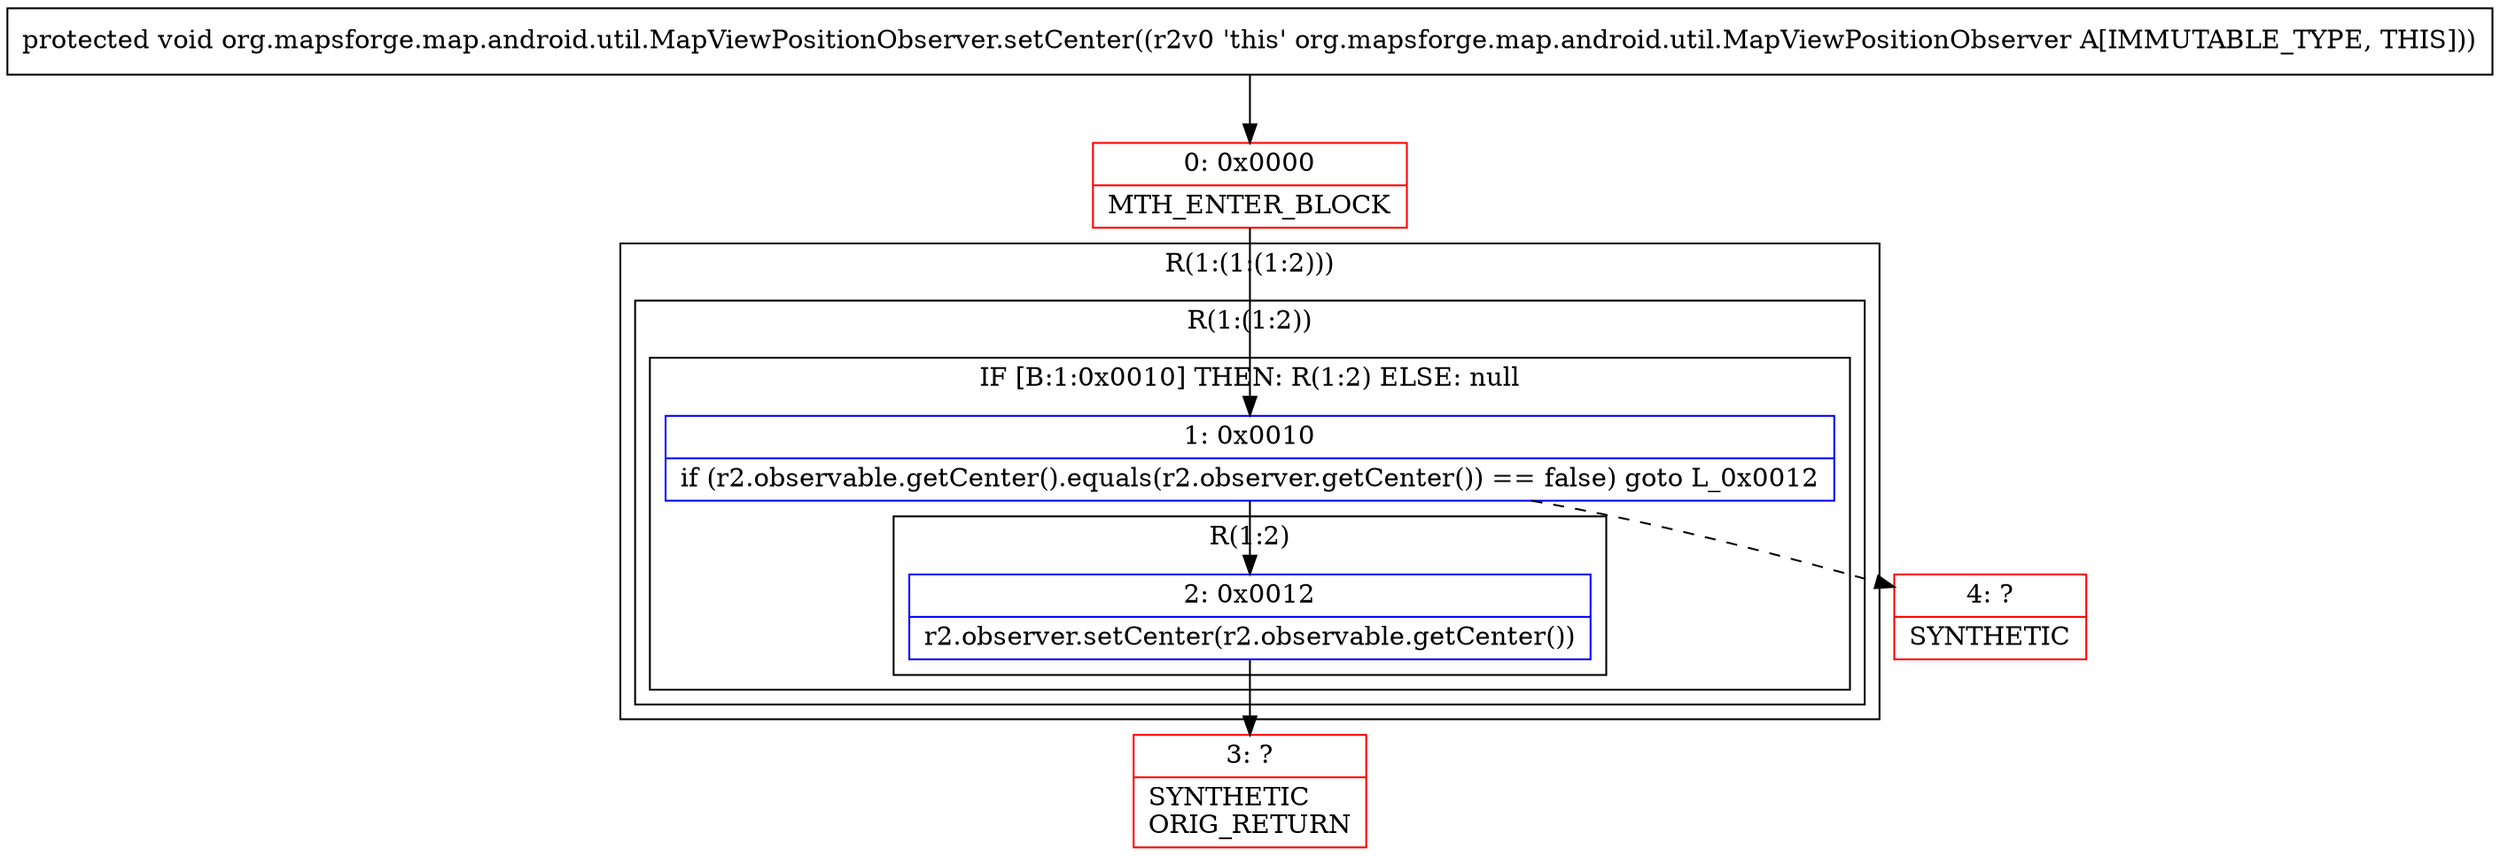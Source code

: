 digraph "CFG fororg.mapsforge.map.android.util.MapViewPositionObserver.setCenter()V" {
subgraph cluster_Region_1622188589 {
label = "R(1:(1:(1:2)))";
node [shape=record,color=blue];
subgraph cluster_Region_278031773 {
label = "R(1:(1:2))";
node [shape=record,color=blue];
subgraph cluster_IfRegion_1705565804 {
label = "IF [B:1:0x0010] THEN: R(1:2) ELSE: null";
node [shape=record,color=blue];
Node_1 [shape=record,label="{1\:\ 0x0010|if (r2.observable.getCenter().equals(r2.observer.getCenter()) == false) goto L_0x0012\l}"];
subgraph cluster_Region_1955276665 {
label = "R(1:2)";
node [shape=record,color=blue];
Node_2 [shape=record,label="{2\:\ 0x0012|r2.observer.setCenter(r2.observable.getCenter())\l}"];
}
}
}
}
Node_0 [shape=record,color=red,label="{0\:\ 0x0000|MTH_ENTER_BLOCK\l}"];
Node_3 [shape=record,color=red,label="{3\:\ ?|SYNTHETIC\lORIG_RETURN\l}"];
Node_4 [shape=record,color=red,label="{4\:\ ?|SYNTHETIC\l}"];
MethodNode[shape=record,label="{protected void org.mapsforge.map.android.util.MapViewPositionObserver.setCenter((r2v0 'this' org.mapsforge.map.android.util.MapViewPositionObserver A[IMMUTABLE_TYPE, THIS])) }"];
MethodNode -> Node_0;
Node_1 -> Node_2;
Node_1 -> Node_4[style=dashed];
Node_2 -> Node_3;
Node_0 -> Node_1;
}

